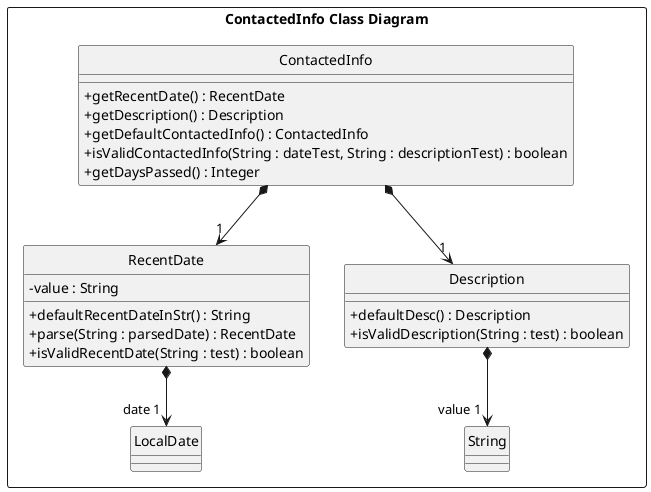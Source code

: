 @startuml
hide circle
skinparam classAttributeIconSize 0
Package "ContactedInfo Class Diagram" <<Rectangle>>{

class ContactedInfo {
    +getRecentDate() : RecentDate
    +getDescription() : Description
    +getDefaultContactedInfo() : ContactedInfo
    +isValidContactedInfo(String : dateTest, String : descriptionTest) : boolean
    +getDaysPassed() : Integer
}

class RecentDate {
    -value : String
    +defaultRecentDateInStr() : String
    +parse(String : parsedDate) : RecentDate
    +isValidRecentDate(String : test) : boolean
}

class Description {
    +defaultDesc() : Description
    +isValidDescription(String : test) : boolean
}

class String
class LocalDate

ContactedInfo *--> "1" Description
ContactedInfo *--> "1" RecentDate
Description *--> "value 1" String
RecentDate *--> "date 1" LocalDate
@enduml